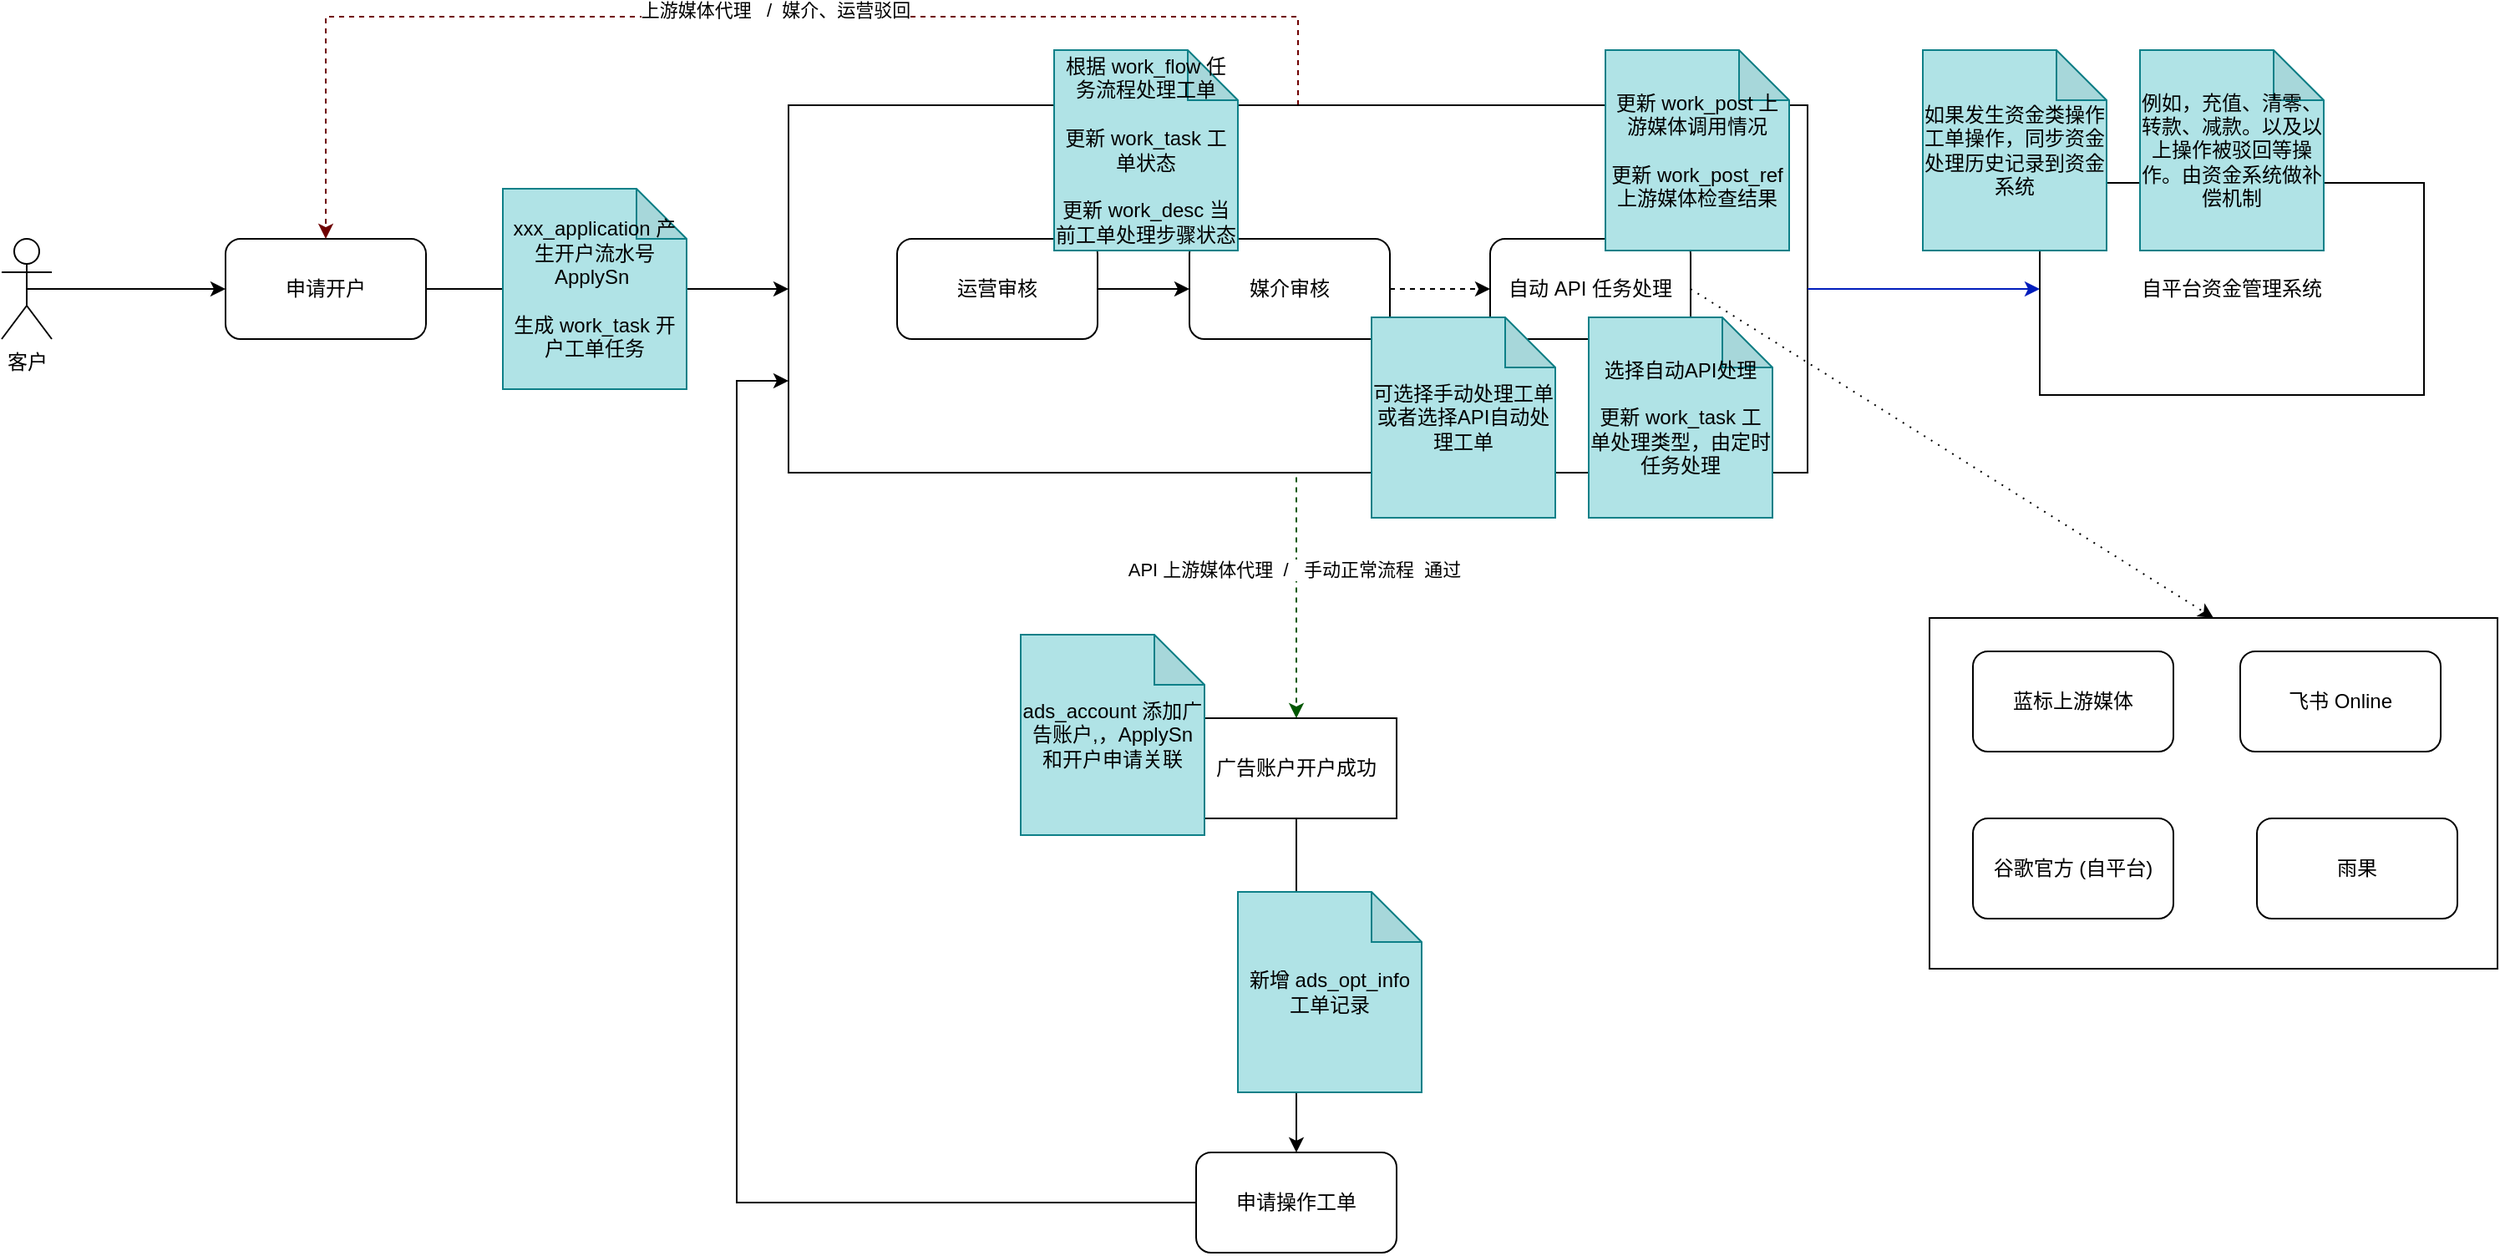<mxfile version="21.2.9" type="github">
  <diagram name="第 1 页" id="PEGbBvg4xB06ggQsXiBy">
    <mxGraphModel dx="1687" dy="-233" grid="1" gridSize="10" guides="1" tooltips="1" connect="1" arrows="1" fold="1" page="1" pageScale="1" pageWidth="827" pageHeight="1169" math="0" shadow="0">
      <root>
        <mxCell id="0" />
        <mxCell id="1" parent="0" />
        <mxCell id="s8wttwFR1PURTFzvmha_-37" style="edgeStyle=orthogonalEdgeStyle;rounded=0;orthogonalLoop=1;jettySize=auto;html=1;exitX=0.5;exitY=0.5;exitDx=0;exitDy=0;exitPerimeter=0;entryX=0;entryY=0.5;entryDx=0;entryDy=0;" edge="1" parent="1" source="s8wttwFR1PURTFzvmha_-38" target="s8wttwFR1PURTFzvmha_-40">
          <mxGeometry relative="1" as="geometry" />
        </mxCell>
        <mxCell id="s8wttwFR1PURTFzvmha_-38" value="客户" style="shape=umlActor;verticalLabelPosition=bottom;verticalAlign=top;html=1;outlineConnect=0;" vertex="1" parent="1">
          <mxGeometry x="170" y="1313" width="30" height="60" as="geometry" />
        </mxCell>
        <mxCell id="s8wttwFR1PURTFzvmha_-39" style="edgeStyle=orthogonalEdgeStyle;rounded=0;orthogonalLoop=1;jettySize=auto;html=1;exitX=1;exitY=0.5;exitDx=0;exitDy=0;" edge="1" parent="1" source="s8wttwFR1PURTFzvmha_-40" target="s8wttwFR1PURTFzvmha_-52">
          <mxGeometry relative="1" as="geometry" />
        </mxCell>
        <mxCell id="s8wttwFR1PURTFzvmha_-40" value="申请开户" style="rounded=1;whiteSpace=wrap;html=1;" vertex="1" parent="1">
          <mxGeometry x="304" y="1313" width="120" height="60" as="geometry" />
        </mxCell>
        <mxCell id="s8wttwFR1PURTFzvmha_-41" style="edgeStyle=orthogonalEdgeStyle;rounded=0;orthogonalLoop=1;jettySize=auto;html=1;exitX=0.485;exitY=0.995;exitDx=0;exitDy=0;entryX=0.5;entryY=0;entryDx=0;entryDy=0;dashed=1;fillColor=#008a00;strokeColor=#005700;exitPerimeter=0;" edge="1" parent="1" source="s8wttwFR1PURTFzvmha_-52" target="s8wttwFR1PURTFzvmha_-46">
          <mxGeometry relative="1" as="geometry">
            <mxPoint x="1270" y="1179" as="sourcePoint" />
            <Array as="points">
              <mxPoint x="945" y="1452" />
            </Array>
          </mxGeometry>
        </mxCell>
        <mxCell id="s8wttwFR1PURTFzvmha_-42" value="API 上游媒体代理&amp;nbsp; /&amp;nbsp; &amp;nbsp;手动正常流程&amp;nbsp; 通过&amp;nbsp;" style="edgeLabel;html=1;align=center;verticalAlign=middle;resizable=0;points=[];" vertex="1" connectable="0" parent="s8wttwFR1PURTFzvmha_-41">
          <mxGeometry x="-0.147" relative="1" as="geometry">
            <mxPoint as="offset" />
          </mxGeometry>
        </mxCell>
        <mxCell id="s8wttwFR1PURTFzvmha_-43" style="edgeStyle=orthogonalEdgeStyle;rounded=0;orthogonalLoop=1;jettySize=auto;html=1;exitX=0.5;exitY=0;exitDx=0;exitDy=0;entryX=0.5;entryY=0;entryDx=0;entryDy=0;fillColor=#a20025;strokeColor=#6F0000;dashed=1;" edge="1" parent="1" source="s8wttwFR1PURTFzvmha_-52" target="s8wttwFR1PURTFzvmha_-40">
          <mxGeometry relative="1" as="geometry">
            <mxPoint x="1210" y="1313" as="sourcePoint" />
            <Array as="points">
              <mxPoint x="946" y="1180" />
              <mxPoint x="364" y="1180" />
            </Array>
          </mxGeometry>
        </mxCell>
        <mxCell id="s8wttwFR1PURTFzvmha_-44" value="上游媒体代理&amp;nbsp; &amp;nbsp;/&amp;nbsp; 媒介、运营驳回" style="edgeLabel;html=1;align=center;verticalAlign=middle;resizable=0;points=[];" vertex="1" connectable="0" parent="s8wttwFR1PURTFzvmha_-43">
          <mxGeometry x="-0.046" y="-4" relative="1" as="geometry">
            <mxPoint as="offset" />
          </mxGeometry>
        </mxCell>
        <mxCell id="s8wttwFR1PURTFzvmha_-45" style="edgeStyle=orthogonalEdgeStyle;rounded=0;orthogonalLoop=1;jettySize=auto;html=1;exitX=0.5;exitY=1;exitDx=0;exitDy=0;entryX=0.5;entryY=0;entryDx=0;entryDy=0;" edge="1" parent="1" source="s8wttwFR1PURTFzvmha_-46" target="s8wttwFR1PURTFzvmha_-49">
          <mxGeometry relative="1" as="geometry" />
        </mxCell>
        <mxCell id="s8wttwFR1PURTFzvmha_-46" value="广告账户开户成功" style="rounded=0;whiteSpace=wrap;html=1;" vertex="1" parent="1">
          <mxGeometry x="885" y="1600" width="120" height="60" as="geometry" />
        </mxCell>
        <mxCell id="s8wttwFR1PURTFzvmha_-47" value="xxx_application 产生开户流水号 ApplySn&amp;nbsp;&lt;br&gt;&lt;br&gt;生成 work_task 开户工单任务" style="shape=note;whiteSpace=wrap;html=1;backgroundOutline=1;darkOpacity=0.05;fillColor=#b0e3e6;strokeColor=#0e8088;" vertex="1" parent="1">
          <mxGeometry x="470" y="1283" width="110" height="120" as="geometry" />
        </mxCell>
        <mxCell id="s8wttwFR1PURTFzvmha_-48" style="edgeStyle=orthogonalEdgeStyle;rounded=0;orthogonalLoop=1;jettySize=auto;html=1;exitX=0;exitY=0.5;exitDx=0;exitDy=0;entryX=0;entryY=0.75;entryDx=0;entryDy=0;" edge="1" parent="1" source="s8wttwFR1PURTFzvmha_-49" target="s8wttwFR1PURTFzvmha_-52">
          <mxGeometry relative="1" as="geometry">
            <Array as="points">
              <mxPoint x="610" y="1890" />
              <mxPoint x="610" y="1398" />
            </Array>
          </mxGeometry>
        </mxCell>
        <mxCell id="s8wttwFR1PURTFzvmha_-49" value="申请操作工单" style="rounded=1;whiteSpace=wrap;html=1;" vertex="1" parent="1">
          <mxGeometry x="885" y="1860" width="120" height="60" as="geometry" />
        </mxCell>
        <mxCell id="s8wttwFR1PURTFzvmha_-50" value="新增 ads_opt_info 工单记录" style="shape=note;whiteSpace=wrap;html=1;backgroundOutline=1;darkOpacity=0.05;fillColor=#b0e3e6;strokeColor=#0e8088;" vertex="1" parent="1">
          <mxGeometry x="910" y="1704" width="110" height="120" as="geometry" />
        </mxCell>
        <mxCell id="s8wttwFR1PURTFzvmha_-51" value="" style="group" vertex="1" connectable="0" parent="1">
          <mxGeometry x="641" y="1233" width="610" height="277" as="geometry" />
        </mxCell>
        <mxCell id="s8wttwFR1PURTFzvmha_-52" value="" style="rounded=0;whiteSpace=wrap;html=1;" vertex="1" parent="s8wttwFR1PURTFzvmha_-51">
          <mxGeometry width="610" height="220" as="geometry" />
        </mxCell>
        <mxCell id="s8wttwFR1PURTFzvmha_-53" value="运营审核" style="rounded=1;whiteSpace=wrap;html=1;" vertex="1" parent="s8wttwFR1PURTFzvmha_-51">
          <mxGeometry x="65" y="80" width="120" height="60" as="geometry" />
        </mxCell>
        <mxCell id="s8wttwFR1PURTFzvmha_-54" value="媒介审核" style="rounded=1;whiteSpace=wrap;html=1;" vertex="1" parent="s8wttwFR1PURTFzvmha_-51">
          <mxGeometry x="240" y="80" width="120" height="60" as="geometry" />
        </mxCell>
        <mxCell id="s8wttwFR1PURTFzvmha_-55" style="edgeStyle=orthogonalEdgeStyle;rounded=0;orthogonalLoop=1;jettySize=auto;html=1;exitX=1;exitY=0.5;exitDx=0;exitDy=0;entryX=0;entryY=0.5;entryDx=0;entryDy=0;" edge="1" parent="s8wttwFR1PURTFzvmha_-51" source="s8wttwFR1PURTFzvmha_-53" target="s8wttwFR1PURTFzvmha_-54">
          <mxGeometry relative="1" as="geometry" />
        </mxCell>
        <mxCell id="s8wttwFR1PURTFzvmha_-56" value="自动 API 任务处理" style="rounded=1;whiteSpace=wrap;html=1;" vertex="1" parent="s8wttwFR1PURTFzvmha_-51">
          <mxGeometry x="420" y="80" width="120" height="60" as="geometry" />
        </mxCell>
        <mxCell id="s8wttwFR1PURTFzvmha_-57" style="edgeStyle=orthogonalEdgeStyle;rounded=0;orthogonalLoop=1;jettySize=auto;html=1;exitX=1;exitY=0.5;exitDx=0;exitDy=0;dashed=1;" edge="1" parent="s8wttwFR1PURTFzvmha_-51" source="s8wttwFR1PURTFzvmha_-54" target="s8wttwFR1PURTFzvmha_-56">
          <mxGeometry relative="1" as="geometry" />
        </mxCell>
        <mxCell id="s8wttwFR1PURTFzvmha_-58" value="根据 work_flow 任务流程处理工单&lt;br&gt;&lt;br&gt;更新 work_task 工单状态&lt;br&gt;&lt;br&gt;更新 work_desc 当前工单处理步骤状态" style="shape=note;whiteSpace=wrap;html=1;backgroundOutline=1;darkOpacity=0.05;fillColor=#b0e3e6;strokeColor=#0e8088;" vertex="1" parent="s8wttwFR1PURTFzvmha_-51">
          <mxGeometry x="159" y="-33" width="110" height="120" as="geometry" />
        </mxCell>
        <mxCell id="s8wttwFR1PURTFzvmha_-59" value="更新 work_post 上游媒体调用情况&lt;br&gt;&lt;br&gt;更新 work_post_ref 上游媒体检查结果" style="shape=note;whiteSpace=wrap;html=1;backgroundOutline=1;darkOpacity=0.05;fillColor=#b0e3e6;strokeColor=#0e8088;" vertex="1" parent="s8wttwFR1PURTFzvmha_-51">
          <mxGeometry x="489" y="-33" width="110" height="120" as="geometry" />
        </mxCell>
        <mxCell id="s8wttwFR1PURTFzvmha_-60" value="可选择手动处理工单或者选择API自动处理工单" style="shape=note;whiteSpace=wrap;html=1;backgroundOutline=1;darkOpacity=0.05;fillColor=#b0e3e6;strokeColor=#0e8088;" vertex="1" parent="s8wttwFR1PURTFzvmha_-51">
          <mxGeometry x="349" y="127" width="110" height="120" as="geometry" />
        </mxCell>
        <mxCell id="s8wttwFR1PURTFzvmha_-61" value="选择自动API处理&lt;br&gt;&lt;br&gt;更新 work_task 工单处理类型，由定时任务处理" style="shape=note;whiteSpace=wrap;html=1;backgroundOutline=1;darkOpacity=0.05;fillColor=#b0e3e6;strokeColor=#0e8088;" vertex="1" parent="s8wttwFR1PURTFzvmha_-51">
          <mxGeometry x="479" y="127" width="110" height="120" as="geometry" />
        </mxCell>
        <mxCell id="s8wttwFR1PURTFzvmha_-62" value="ads_account 添加广告账户,，ApplySn 和开户申请关联" style="shape=note;whiteSpace=wrap;html=1;backgroundOutline=1;darkOpacity=0.05;fillColor=#b0e3e6;strokeColor=#0e8088;" vertex="1" parent="1">
          <mxGeometry x="780" y="1550" width="110" height="120" as="geometry" />
        </mxCell>
        <mxCell id="s8wttwFR1PURTFzvmha_-63" value="自平台资金管理系统" style="rounded=0;whiteSpace=wrap;html=1;" vertex="1" parent="1">
          <mxGeometry x="1390" y="1279.5" width="230" height="127" as="geometry" />
        </mxCell>
        <mxCell id="s8wttwFR1PURTFzvmha_-64" style="edgeStyle=orthogonalEdgeStyle;rounded=0;orthogonalLoop=1;jettySize=auto;html=1;exitX=1;exitY=0.5;exitDx=0;exitDy=0;entryX=0;entryY=0.5;entryDx=0;entryDy=0;fillColor=#0050ef;strokeColor=#001DBC;" edge="1" parent="1" source="s8wttwFR1PURTFzvmha_-52" target="s8wttwFR1PURTFzvmha_-63">
          <mxGeometry relative="1" as="geometry" />
        </mxCell>
        <mxCell id="s8wttwFR1PURTFzvmha_-65" value="如果发生资金类操作工单操作，同步资金处理历史记录到资金系统" style="shape=note;whiteSpace=wrap;html=1;backgroundOutline=1;darkOpacity=0.05;fillColor=#b0e3e6;strokeColor=#0e8088;" vertex="1" parent="1">
          <mxGeometry x="1320" y="1200" width="110" height="120" as="geometry" />
        </mxCell>
        <mxCell id="s8wttwFR1PURTFzvmha_-66" value="例如，充值、清零、转款、减款。以及以上操作被驳回等操作。由资金系统做补偿机制" style="shape=note;whiteSpace=wrap;html=1;backgroundOutline=1;darkOpacity=0.05;fillColor=#b0e3e6;strokeColor=#0e8088;" vertex="1" parent="1">
          <mxGeometry x="1450" y="1200" width="110" height="120" as="geometry" />
        </mxCell>
        <mxCell id="s8wttwFR1PURTFzvmha_-67" value="" style="rounded=0;whiteSpace=wrap;html=1;" vertex="1" parent="1">
          <mxGeometry x="1324" y="1540" width="340" height="210" as="geometry" />
        </mxCell>
        <mxCell id="s8wttwFR1PURTFzvmha_-68" style="rounded=0;orthogonalLoop=1;jettySize=auto;html=1;exitX=1;exitY=0.5;exitDx=0;exitDy=0;entryX=0.5;entryY=0;entryDx=0;entryDy=0;dashed=1;dashPattern=1 4;" edge="1" parent="1" source="s8wttwFR1PURTFzvmha_-56" target="s8wttwFR1PURTFzvmha_-67">
          <mxGeometry relative="1" as="geometry" />
        </mxCell>
        <mxCell id="s8wttwFR1PURTFzvmha_-69" value="蓝标上游媒体" style="rounded=1;whiteSpace=wrap;html=1;" vertex="1" parent="1">
          <mxGeometry x="1350" y="1560" width="120" height="60" as="geometry" />
        </mxCell>
        <mxCell id="s8wttwFR1PURTFzvmha_-70" value="飞书 Online" style="rounded=1;whiteSpace=wrap;html=1;" vertex="1" parent="1">
          <mxGeometry x="1510" y="1560" width="120" height="60" as="geometry" />
        </mxCell>
        <mxCell id="s8wttwFR1PURTFzvmha_-71" value="谷歌官方 (自平台)" style="rounded=1;whiteSpace=wrap;html=1;" vertex="1" parent="1">
          <mxGeometry x="1350" y="1660" width="120" height="60" as="geometry" />
        </mxCell>
        <mxCell id="s8wttwFR1PURTFzvmha_-72" value="雨果" style="rounded=1;whiteSpace=wrap;html=1;" vertex="1" parent="1">
          <mxGeometry x="1520" y="1660" width="120" height="60" as="geometry" />
        </mxCell>
      </root>
    </mxGraphModel>
  </diagram>
</mxfile>
